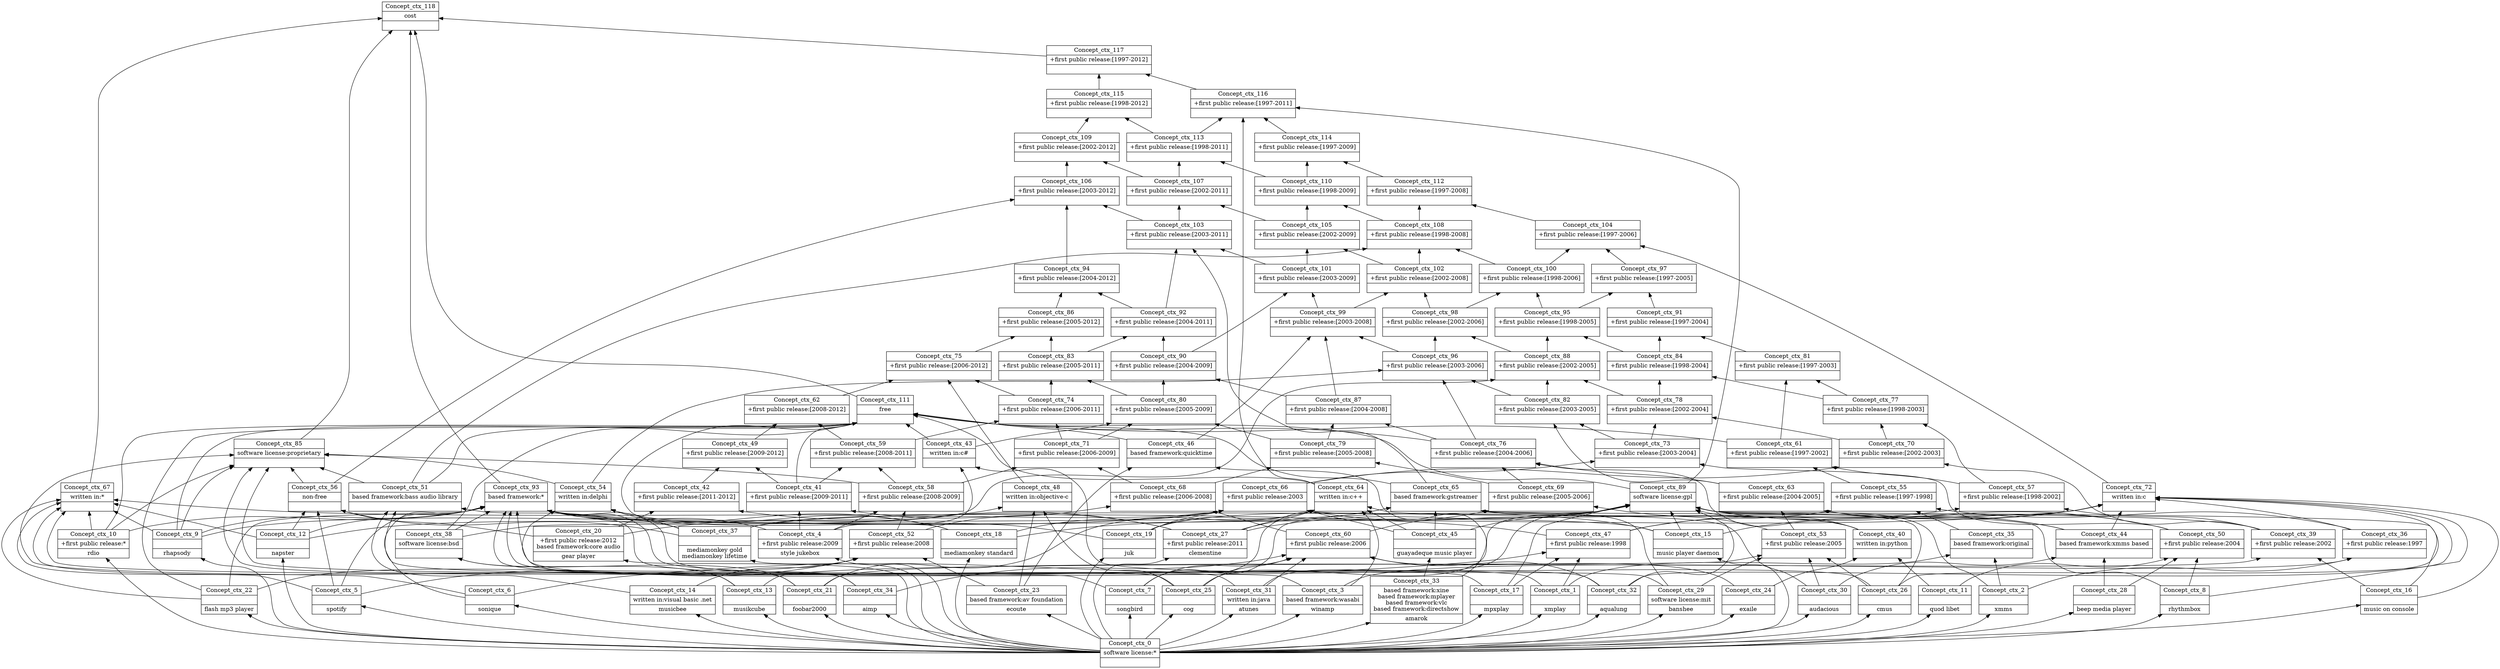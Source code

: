 digraph G { 
	rankdir=BT;
subgraph ctx { 
label="ctx";
1 [shape=record,label="{Concept_ctx_0|software license:*\n|}"];
2 [shape=record,label="{Concept_ctx_5||spotify\n}"];
3 [shape=record,label="{Concept_ctx_4|+first public release:2009\n|style jukebox\n}"];
4 [shape=record,label="{Concept_ctx_27|+first public release:2011\n|clementine\n}"];
5 [shape=record,label="{Concept_ctx_20|+first public release:2012\nbased framework:core audio\n|gear player\n}"];
6 [shape=record,label="{Concept_ctx_10|+first public release:*\n|rdio\n}"];
7 [shape=record,label="{Concept_ctx_3|based framework:wasabi\n|winamp\n}"];
8 [shape=record,label="{Concept_ctx_21||foobar2000\n}"];
9 [shape=record,label="{Concept_ctx_34||aimp\n}"];
10 [shape=record,label="{Concept_ctx_2||xmms\n}"];
11 [shape=record,label="{Concept_ctx_16||music on console\n}"];
12 [shape=record,label="{Concept_ctx_17||mpxplay\n}"];
13 [shape=record,label="{Concept_ctx_29|software license:mit\n|banshee\n}"];
14 [shape=record,label="{Concept_ctx_13||musikcube\n}"];
15 [shape=record,label="{Concept_ctx_1||xmplay\n}"];
16 [shape=record,label="{Concept_ctx_14|written in:visual basic .net\n|musicbee\n}"];
17 [shape=record,label="{Concept_ctx_33|based framework:xine\nbased framework:mplayer\nbased framework:vlc\nbased framework:directshow\n|amarok\n}"];
18 [shape=record,label="{Concept_ctx_23|based framework:av foundation\n|ecoute\n}"];
19 [shape=record,label="{Concept_ctx_6||sonique\n}"];
20 [shape=record,label="{Concept_ctx_26||cmus\n}"];
21 [shape=record,label="{Concept_ctx_22||flash mp3 player\n}"];
22 [shape=record,label="{Concept_ctx_30||audacious\n}"];
23 [shape=record,label="{Concept_ctx_28||beep media player\n}"];
24 [shape=record,label="{Concept_ctx_18||mediamonkey standard\n}"];
25 [shape=record,label="{Concept_ctx_19||juk\n}"];
26 [shape=record,label="{Concept_ctx_8||rhythmbox\n}"];
27 [shape=record,label="{Concept_ctx_15||music player daemon\n}"];
28 [shape=record,label="{Concept_ctx_32||aqualung\n}"];
29 [shape=record,label="{Concept_ctx_31|written in:java\n|atunes\n}"];
30 [shape=record,label="{Concept_ctx_25||cog\n}"];
31 [shape=record,label="{Concept_ctx_11||quod libet\n}"];
32 [shape=record,label="{Concept_ctx_24||exaile\n}"];
33 [shape=record,label="{Concept_ctx_9||rhapsody\n}"];
34 [shape=record,label="{Concept_ctx_7||songbird\n}"];
35 [shape=record,label="{Concept_ctx_12||napster\n}"];
36 [shape=record,label="{Concept_ctx_36|+first public release:1997\n|}"];
37 [shape=record,label="{Concept_ctx_39|+first public release:2002\n|}"];
38 [shape=record,label="{Concept_ctx_41|+first public release:[2009-2011]\n|}"];
39 [shape=record,label="{Concept_ctx_42|+first public release:[2011-2012]\n|}"];
40 [shape=record,label="{Concept_ctx_38|software license:bsd\n|}"];
41 [shape=record,label="{Concept_ctx_45||guayadeque music player\n}"];
42 [shape=record,label="{Concept_ctx_46|based framework:quicktime\n|}"];
43 [shape=record,label="{Concept_ctx_44|based framework:xmms based\n|}"];
44 [shape=record,label="{Concept_ctx_35|based framework:original\n|}"];
45 [shape=record,label="{Concept_ctx_37||mediamonkey gold\nmediamonkey lifetime\n}"];
46 [shape=record,label="{Concept_ctx_43|written in:c#\n|}"];
47 [shape=record,label="{Concept_ctx_40|written in:python\n|}"];
48 [shape=record,label="{Concept_ctx_47|+first public release:1998\n|}"];
49 [shape=record,label="{Concept_ctx_50|+first public release:2004\n|}"];
50 [shape=record,label="{Concept_ctx_49|+first public release:[2009-2012]\n|}"];
51 [shape=record,label="{Concept_ctx_51|based framework:bass audio library\n|}"];
52 [shape=record,label="{Concept_ctx_48|written in:objective-c\n|}"];
53 [shape=record,label="{Concept_ctx_53|+first public release:2005\n|}"];
54 [shape=record,label="{Concept_ctx_52|+first public release:2008\n|}"];
55 [shape=record,label="{Concept_ctx_54|written in:delphi\n|}"];
56 [shape=record,label="{Concept_ctx_56|non-free\n|}"];
57 [shape=record,label="{Concept_ctx_55|+first public release:[1997-1998]\n|}"];
58 [shape=record,label="{Concept_ctx_57|+first public release:[1998-2002]\n|}"];
59 [shape=record,label="{Concept_ctx_58|+first public release:[2008-2009]\n|}"];
60 [shape=record,label="{Concept_ctx_60|+first public release:2006\n|}"];
61 [shape=record,label="{Concept_ctx_59|+first public release:[2008-2011]\n|}"];
62 [shape=record,label="{Concept_ctx_63|+first public release:[2004-2005]\n|}"];
63 [shape=record,label="{Concept_ctx_61|+first public release:[1997-2002]\n|}"];
64 [shape=record,label="{Concept_ctx_62|+first public release:[2008-2012]\n|}"];
65 [shape=record,label="{Concept_ctx_64|written in:c++\n|}"];
66 [shape=record,label="{Concept_ctx_65|based framework:gstreamer\n|}"];
67 [shape=record,label="{Concept_ctx_66|+first public release:2003\n|}"];
68 [shape=record,label="{Concept_ctx_69|+first public release:[2005-2006]\n|}"];
69 [shape=record,label="{Concept_ctx_68|+first public release:[2006-2008]\n|}"];
70 [shape=record,label="{Concept_ctx_67|written in:*\n|}"];
71 [shape=record,label="{Concept_ctx_70|+first public release:[2002-2003]\n|}"];
72 [shape=record,label="{Concept_ctx_71|+first public release:[2006-2009]\n|}"];
73 [shape=record,label="{Concept_ctx_73|+first public release:[2003-2004]\n|}"];
74 [shape=record,label="{Concept_ctx_74|+first public release:[2006-2011]\n|}"];
75 [shape=record,label="{Concept_ctx_72|written in:c\n|}"];
76 [shape=record,label="{Concept_ctx_76|+first public release:[2004-2006]\n|}"];
77 [shape=record,label="{Concept_ctx_75|+first public release:[2006-2012]\n|}"];
78 [shape=record,label="{Concept_ctx_77|+first public release:[1998-2003]\n|}"];
79 [shape=record,label="{Concept_ctx_78|+first public release:[2002-2004]\n|}"];
80 [shape=record,label="{Concept_ctx_79|+first public release:[2005-2008]\n|}"];
81 [shape=record,label="{Concept_ctx_80|+first public release:[2005-2009]\n|}"];
82 [shape=record,label="{Concept_ctx_82|+first public release:[2003-2005]\n|}"];
83 [shape=record,label="{Concept_ctx_81|+first public release:[1997-2003]\n|}"];
84 [shape=record,label="{Concept_ctx_83|+first public release:[2005-2011]\n|}"];
85 [shape=record,label="{Concept_ctx_84|+first public release:[1998-2004]\n|}"];
86 [shape=record,label="{Concept_ctx_87|+first public release:[2004-2008]\n|}"];
87 [shape=record,label="{Concept_ctx_86|+first public release:[2005-2012]\n|}"];
88 [shape=record,label="{Concept_ctx_85|software license:proprietary\n|}"];
89 [shape=record,label="{Concept_ctx_88|+first public release:[2002-2005]\n|}"];
90 [shape=record,label="{Concept_ctx_90|+first public release:[2004-2009]\n|}"];
91 [shape=record,label="{Concept_ctx_89|software license:gpl\n|}"];
92 [shape=record,label="{Concept_ctx_91|+first public release:[1997-2004]\n|}"];
93 [shape=record,label="{Concept_ctx_92|+first public release:[2004-2011]\n|}"];
94 [shape=record,label="{Concept_ctx_94|+first public release:[2004-2012]\n|}"];
95 [shape=record,label="{Concept_ctx_93|based framework:*\n|}"];
96 [shape=record,label="{Concept_ctx_95|+first public release:[1998-2005]\n|}"];
97 [shape=record,label="{Concept_ctx_96|+first public release:[2003-2006]\n|}"];
98 [shape=record,label="{Concept_ctx_97|+first public release:[1997-2005]\n|}"];
99 [shape=record,label="{Concept_ctx_98|+first public release:[2002-2006]\n|}"];
100 [shape=record,label="{Concept_ctx_99|+first public release:[2003-2008]\n|}"];
101 [shape=record,label="{Concept_ctx_100|+first public release:[1998-2006]\n|}"];
102 [shape=record,label="{Concept_ctx_101|+first public release:[2003-2009]\n|}"];
103 [shape=record,label="{Concept_ctx_102|+first public release:[2002-2008]\n|}"];
104 [shape=record,label="{Concept_ctx_103|+first public release:[2003-2011]\n|}"];
105 [shape=record,label="{Concept_ctx_104|+first public release:[1997-2006]\n|}"];
106 [shape=record,label="{Concept_ctx_105|+first public release:[2002-2009]\n|}"];
107 [shape=record,label="{Concept_ctx_106|+first public release:[2003-2012]\n|}"];
108 [shape=record,label="{Concept_ctx_107|+first public release:[2002-2011]\n|}"];
109 [shape=record,label="{Concept_ctx_108|+first public release:[1998-2008]\n|}"];
110 [shape=record,label="{Concept_ctx_109|+first public release:[2002-2012]\n|}"];
111 [shape=record,label="{Concept_ctx_111|free\n|}"];
112 [shape=record,label="{Concept_ctx_110|+first public release:[1998-2009]\n|}"];
113 [shape=record,label="{Concept_ctx_112|+first public release:[1997-2008]\n|}"];
114 [shape=record,label="{Concept_ctx_113|+first public release:[1998-2011]\n|}"];
115 [shape=record,label="{Concept_ctx_114|+first public release:[1997-2009]\n|}"];
116 [shape=record,label="{Concept_ctx_115|+first public release:[1998-2012]\n|}"];
117 [shape=record,label="{Concept_ctx_116|+first public release:[1997-2011]\n|}"];
118 [shape=record,label="{Concept_ctx_117|+first public release:[1997-2012]\n|}"];
119 [shape=record,label="{Concept_ctx_118|cost\n|}"];
	1 -> 2
	1 -> 3
	1 -> 4
	1 -> 5
	1 -> 6
	1 -> 7
	1 -> 8
	1 -> 9
	1 -> 10
	1 -> 11
	1 -> 12
	1 -> 13
	1 -> 14
	1 -> 15
	1 -> 16
	1 -> 17
	1 -> 18
	1 -> 19
	1 -> 20
	1 -> 21
	1 -> 22
	1 -> 23
	1 -> 24
	1 -> 25
	1 -> 26
	1 -> 27
	1 -> 28
	1 -> 29
	1 -> 30
	1 -> 31
	1 -> 32
	1 -> 33
	1 -> 34
	1 -> 35
	7 -> 36
	10 -> 36
	8 -> 37
	11 -> 37
	3 -> 38
	4 -> 38
	4 -> 39
	5 -> 39
	8 -> 40
	14 -> 40
	17 -> 41
	17 -> 42
	18 -> 42
	22 -> 43
	23 -> 43
	15 -> 44
	10 -> 44
	1 -> 45
	3 -> 46
	13 -> 46
	31 -> 47
	32 -> 47
	12 -> 48
	15 -> 48
	19 -> 48
	23 -> 49
	26 -> 49
	31 -> 49
	39 -> 50
	38 -> 50
	9 -> 51
	15 -> 51
	16 -> 51
	5 -> 52
	18 -> 52
	30 -> 52
	13 -> 53
	14 -> 53
	20 -> 53
	22 -> 53
	16 -> 54
	18 -> 54
	21 -> 54
	2 -> 54
	9 -> 55
	24 -> 55
	45 -> 55
	5 -> 56
	35 -> 56
	2 -> 56
	45 -> 56
	44 -> 57
	36 -> 57
	48 -> 57
	37 -> 58
	48 -> 58
	3 -> 59
	54 -> 59
	29 -> 60
	30 -> 60
	32 -> 60
	34 -> 60
	9 -> 60
	28 -> 60
	38 -> 61
	59 -> 61
	49 -> 62
	43 -> 62
	53 -> 62
	57 -> 63
	58 -> 63
	61 -> 64
	50 -> 64
	41 -> 65
	25 -> 65
	4 -> 65
	8 -> 65
	22 -> 65
	7 -> 65
	13 -> 66
	41 -> 66
	4 -> 66
	47 -> 66
	26 -> 66
	34 -> 66
	41 -> 67
	24 -> 67
	25 -> 67
	27 -> 67
	33 -> 67
	35 -> 67
	45 -> 67
	60 -> 68
	53 -> 68
	60 -> 69
	54 -> 69
	14 -> 70
	21 -> 70
	33 -> 70
	34 -> 70
	48 -> 70
	35 -> 70
	2 -> 70
	6 -> 70
	37 -> 71
	67 -> 71
	69 -> 72
	59 -> 72
	49 -> 73
	67 -> 73
	72 -> 74
	61 -> 74
	24 -> 75
	11 -> 75
	20 -> 75
	26 -> 75
	27 -> 75
	36 -> 75
	43 -> 75
	28 -> 75
	45 -> 75
	62 -> 76
	68 -> 76
	47 -> 76
	64 -> 77
	74 -> 77
	52 -> 77
	71 -> 78
	58 -> 78
	73 -> 79
	71 -> 79
	69 -> 80
	68 -> 80
	72 -> 81
	80 -> 81
	46 -> 81
	73 -> 82
	62 -> 82
	63 -> 83
	78 -> 83
	74 -> 84
	81 -> 84
	79 -> 85
	78 -> 85
	76 -> 86
	80 -> 86
	84 -> 87
	77 -> 87
	8 -> 88
	19 -> 88
	33 -> 88
	55 -> 88
	7 -> 88
	6 -> 88
	59 -> 88
	56 -> 88
	51 -> 88
	40 -> 89
	79 -> 89
	82 -> 89
	86 -> 90
	81 -> 90
	12 -> 91
	43 -> 91
	4 -> 91
	29 -> 91
	41 -> 91
	25 -> 91
	47 -> 91
	11 -> 91
	20 -> 91
	27 -> 91
	30 -> 91
	34 -> 91
	49 -> 91
	28 -> 91
	10 -> 91
	83 -> 92
	85 -> 92
	84 -> 93
	90 -> 93
	93 -> 94
	87 -> 94
	12 -> 95
	6 -> 95
	29 -> 95
	3 -> 95
	24 -> 95
	25 -> 95
	19 -> 95
	20 -> 95
	21 -> 95
	27 -> 95
	30 -> 95
	33 -> 95
	35 -> 95
	2 -> 95
	40 -> 95
	37 -> 95
	28 -> 95
	45 -> 95
	89 -> 96
	85 -> 96
	76 -> 97
	55 -> 97
	82 -> 97
	96 -> 98
	92 -> 98
	89 -> 99
	97 -> 99
	86 -> 100
	42 -> 100
	97 -> 100
	96 -> 101
	99 -> 101
	100 -> 102
	90 -> 102
	99 -> 103
	100 -> 103
	102 -> 104
	66 -> 104
	93 -> 104
	101 -> 105
	98 -> 105
	75 -> 105
	102 -> 106
	103 -> 106
	94 -> 107
	56 -> 107
	104 -> 107
	106 -> 108
	104 -> 108
	101 -> 109
	103 -> 109
	51 -> 109
	107 -> 110
	108 -> 110
	76 -> 111
	91 -> 111
	6 -> 111
	65 -> 111
	51 -> 111
	46 -> 111
	24 -> 111
	42 -> 111
	21 -> 111
	33 -> 111
	40 -> 111
	66 -> 111
	63 -> 111
	38 -> 111
	106 -> 112
	109 -> 112
	105 -> 113
	109 -> 113
	112 -> 114
	108 -> 114
	112 -> 115
	113 -> 115
	114 -> 116
	110 -> 116
	115 -> 117
	114 -> 117
	91 -> 117
	65 -> 117
	117 -> 118
	116 -> 118
	118 -> 119
	88 -> 119
	95 -> 119
	70 -> 119
	111 -> 119
}
}
